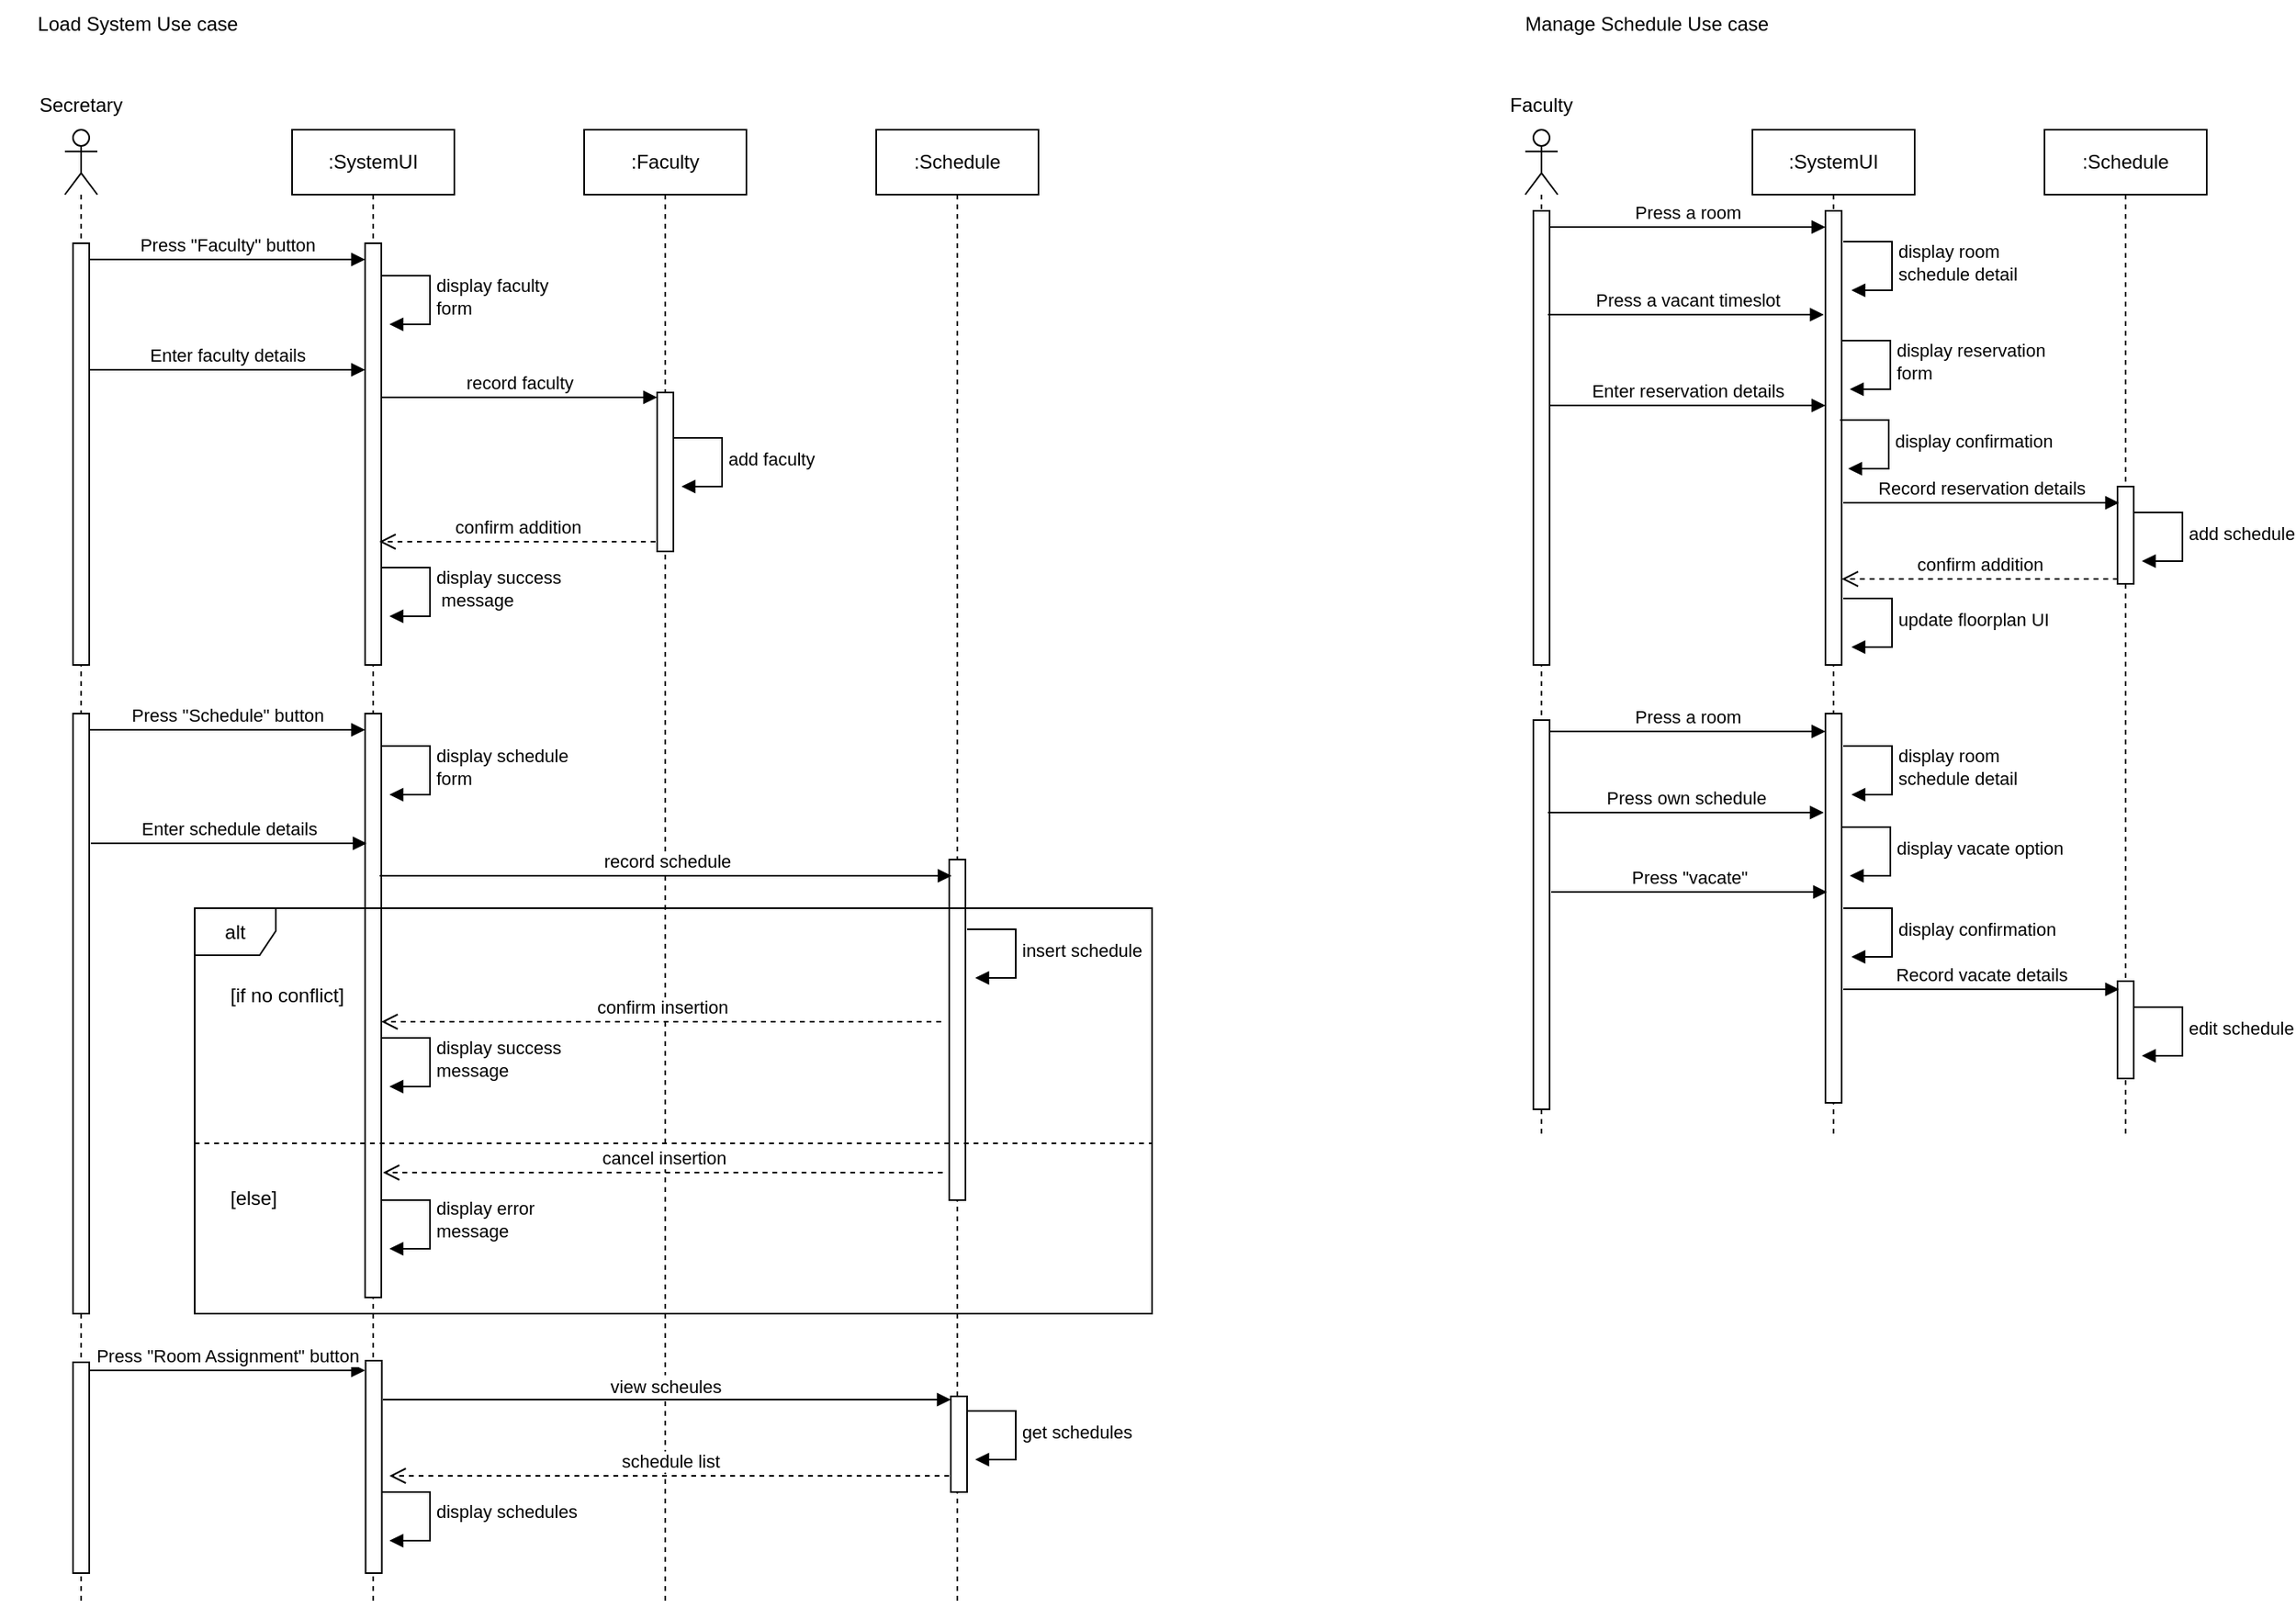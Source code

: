 <mxfile version="22.1.7" type="github">
  <diagram name="Page-1" id="2YBvvXClWsGukQMizWep">
    <mxGraphModel dx="3497" dy="2513" grid="1" gridSize="10" guides="1" tooltips="1" connect="1" arrows="1" fold="1" page="1" pageScale="1" pageWidth="850" pageHeight="1100" math="0" shadow="0">
      <root>
        <mxCell id="0" />
        <mxCell id="1" parent="0" />
        <mxCell id="aM9ryv3xv72pqoxQDRHE-1" value=":SystemUI" style="shape=umlLifeline;perimeter=lifelinePerimeter;whiteSpace=wrap;html=1;container=0;dropTarget=0;collapsible=0;recursiveResize=0;outlineConnect=0;portConstraint=eastwest;newEdgeStyle={&quot;edgeStyle&quot;:&quot;elbowEdgeStyle&quot;,&quot;elbow&quot;:&quot;vertical&quot;,&quot;curved&quot;:0,&quot;rounded&quot;:0};" parent="1" vertex="1">
          <mxGeometry x="40" y="40" width="100" height="910" as="geometry" />
        </mxCell>
        <mxCell id="aM9ryv3xv72pqoxQDRHE-2" value="" style="html=1;points=[];perimeter=orthogonalPerimeter;outlineConnect=0;targetShapes=umlLifeline;portConstraint=eastwest;newEdgeStyle={&quot;edgeStyle&quot;:&quot;elbowEdgeStyle&quot;,&quot;elbow&quot;:&quot;vertical&quot;,&quot;curved&quot;:0,&quot;rounded&quot;:0};" parent="aM9ryv3xv72pqoxQDRHE-1" vertex="1">
          <mxGeometry x="45" y="70" width="10" height="260" as="geometry" />
        </mxCell>
        <mxCell id="9gEgubcHg5lyP-4lnhsK-6" value="display faculty&lt;br&gt;form" style="html=1;align=left;spacingLeft=2;endArrow=block;rounded=0;edgeStyle=orthogonalEdgeStyle;curved=0;rounded=0;" edge="1" parent="aM9ryv3xv72pqoxQDRHE-1">
          <mxGeometry relative="1" as="geometry">
            <mxPoint x="55" y="90" as="sourcePoint" />
            <Array as="points">
              <mxPoint x="85" y="120" />
            </Array>
            <mxPoint x="60" y="120" as="targetPoint" />
          </mxGeometry>
        </mxCell>
        <mxCell id="9gEgubcHg5lyP-4lnhsK-22" value="display success&lt;br&gt;&amp;nbsp;message" style="html=1;align=left;spacingLeft=2;endArrow=block;rounded=0;edgeStyle=orthogonalEdgeStyle;curved=0;rounded=0;" edge="1" parent="aM9ryv3xv72pqoxQDRHE-1">
          <mxGeometry relative="1" as="geometry">
            <mxPoint x="55" y="270" as="sourcePoint" />
            <Array as="points">
              <mxPoint x="85" y="300" />
            </Array>
            <mxPoint x="60" y="300" as="targetPoint" />
          </mxGeometry>
        </mxCell>
        <mxCell id="9gEgubcHg5lyP-4lnhsK-27" value="" style="html=1;points=[];perimeter=orthogonalPerimeter;outlineConnect=0;targetShapes=umlLifeline;portConstraint=eastwest;newEdgeStyle={&quot;edgeStyle&quot;:&quot;elbowEdgeStyle&quot;,&quot;elbow&quot;:&quot;vertical&quot;,&quot;curved&quot;:0,&quot;rounded&quot;:0};" vertex="1" parent="aM9ryv3xv72pqoxQDRHE-1">
          <mxGeometry x="45" y="360" width="10" height="360" as="geometry" />
        </mxCell>
        <mxCell id="9gEgubcHg5lyP-4lnhsK-30" value="display schedule&lt;br&gt;form" style="html=1;align=left;spacingLeft=2;endArrow=block;rounded=0;edgeStyle=orthogonalEdgeStyle;curved=0;rounded=0;" edge="1" parent="aM9ryv3xv72pqoxQDRHE-1">
          <mxGeometry relative="1" as="geometry">
            <mxPoint x="55" y="380" as="sourcePoint" />
            <Array as="points">
              <mxPoint x="85" y="410" />
            </Array>
            <mxPoint x="60" y="410" as="targetPoint" />
          </mxGeometry>
        </mxCell>
        <mxCell id="9gEgubcHg5lyP-4lnhsK-50" value="" style="html=1;points=[[0,0,0,0,5],[0,1,0,0,-5],[1,0,0,0,5],[1,1,0,0,-5]];perimeter=orthogonalPerimeter;outlineConnect=0;targetShapes=umlLifeline;portConstraint=eastwest;newEdgeStyle={&quot;curved&quot;:0,&quot;rounded&quot;:0};" vertex="1" parent="aM9ryv3xv72pqoxQDRHE-1">
          <mxGeometry x="45.31" y="759" width="10" height="131" as="geometry" />
        </mxCell>
        <mxCell id="aM9ryv3xv72pqoxQDRHE-5" value=":Faculty" style="shape=umlLifeline;perimeter=lifelinePerimeter;whiteSpace=wrap;html=1;container=0;dropTarget=0;collapsible=0;recursiveResize=0;outlineConnect=0;portConstraint=eastwest;newEdgeStyle={&quot;edgeStyle&quot;:&quot;elbowEdgeStyle&quot;,&quot;elbow&quot;:&quot;vertical&quot;,&quot;curved&quot;:0,&quot;rounded&quot;:0};" parent="1" vertex="1">
          <mxGeometry x="220" y="40" width="100" height="910" as="geometry" />
        </mxCell>
        <mxCell id="aM9ryv3xv72pqoxQDRHE-6" value="" style="html=1;points=[];perimeter=orthogonalPerimeter;outlineConnect=0;targetShapes=umlLifeline;portConstraint=eastwest;newEdgeStyle={&quot;edgeStyle&quot;:&quot;elbowEdgeStyle&quot;,&quot;elbow&quot;:&quot;vertical&quot;,&quot;curved&quot;:0,&quot;rounded&quot;:0};" parent="aM9ryv3xv72pqoxQDRHE-5" vertex="1">
          <mxGeometry x="45" y="162" width="10" height="98" as="geometry" />
        </mxCell>
        <mxCell id="9gEgubcHg5lyP-4lnhsK-10" value="add faculty" style="html=1;align=left;spacingLeft=2;endArrow=block;rounded=0;edgeStyle=orthogonalEdgeStyle;curved=0;rounded=0;" edge="1" parent="aM9ryv3xv72pqoxQDRHE-5">
          <mxGeometry relative="1" as="geometry">
            <mxPoint x="55" y="190" as="sourcePoint" />
            <Array as="points">
              <mxPoint x="85" y="220" />
            </Array>
            <mxPoint x="60.0" y="220" as="targetPoint" />
          </mxGeometry>
        </mxCell>
        <mxCell id="9gEgubcHg5lyP-4lnhsK-2" value="&amp;nbsp;" style="shape=umlLifeline;perimeter=lifelinePerimeter;whiteSpace=wrap;html=1;container=1;dropTarget=0;collapsible=0;recursiveResize=0;outlineConnect=0;portConstraint=eastwest;newEdgeStyle={&quot;curved&quot;:0,&quot;rounded&quot;:0};participant=umlActor;" vertex="1" parent="1">
          <mxGeometry x="-100" y="40" width="20" height="910" as="geometry" />
        </mxCell>
        <mxCell id="9gEgubcHg5lyP-4lnhsK-23" value="" style="html=1;points=[];perimeter=orthogonalPerimeter;outlineConnect=0;targetShapes=umlLifeline;portConstraint=eastwest;newEdgeStyle={&quot;edgeStyle&quot;:&quot;elbowEdgeStyle&quot;,&quot;elbow&quot;:&quot;vertical&quot;,&quot;curved&quot;:0,&quot;rounded&quot;:0};" vertex="1" parent="9gEgubcHg5lyP-4lnhsK-2">
          <mxGeometry x="5" y="70" width="10" height="260" as="geometry" />
        </mxCell>
        <mxCell id="9gEgubcHg5lyP-4lnhsK-26" value="" style="html=1;points=[];perimeter=orthogonalPerimeter;outlineConnect=0;targetShapes=umlLifeline;portConstraint=eastwest;newEdgeStyle={&quot;edgeStyle&quot;:&quot;elbowEdgeStyle&quot;,&quot;elbow&quot;:&quot;vertical&quot;,&quot;curved&quot;:0,&quot;rounded&quot;:0};" vertex="1" parent="9gEgubcHg5lyP-4lnhsK-2">
          <mxGeometry x="5" y="360" width="10" height="370" as="geometry" />
        </mxCell>
        <mxCell id="9gEgubcHg5lyP-4lnhsK-49" value="" style="html=1;points=[];perimeter=orthogonalPerimeter;outlineConnect=0;targetShapes=umlLifeline;portConstraint=eastwest;newEdgeStyle={&quot;edgeStyle&quot;:&quot;elbowEdgeStyle&quot;,&quot;elbow&quot;:&quot;vertical&quot;,&quot;curved&quot;:0,&quot;rounded&quot;:0};" vertex="1" parent="9gEgubcHg5lyP-4lnhsK-2">
          <mxGeometry x="5" y="760" width="10" height="130" as="geometry" />
        </mxCell>
        <mxCell id="9gEgubcHg5lyP-4lnhsK-3" value="Secretary" style="text;strokeColor=none;align=center;fillColor=none;html=1;verticalAlign=middle;whiteSpace=wrap;rounded=0;" vertex="1" parent="1">
          <mxGeometry x="-120" y="10" width="60" height="30" as="geometry" />
        </mxCell>
        <mxCell id="9gEgubcHg5lyP-4lnhsK-4" value="Press &quot;Faculty&quot; button" style="html=1;verticalAlign=bottom;endArrow=block;edgeStyle=elbowEdgeStyle;elbow=vertical;curved=0;rounded=0;" edge="1" parent="1">
          <mxGeometry relative="1" as="geometry">
            <mxPoint x="-85" y="120" as="sourcePoint" />
            <Array as="points">
              <mxPoint y="120" />
            </Array>
            <mxPoint x="85" y="120" as="targetPoint" />
          </mxGeometry>
        </mxCell>
        <mxCell id="9gEgubcHg5lyP-4lnhsK-7" value="Enter faculty details" style="html=1;verticalAlign=bottom;endArrow=block;edgeStyle=elbowEdgeStyle;elbow=vertical;curved=0;rounded=0;" edge="1" parent="1">
          <mxGeometry relative="1" as="geometry">
            <mxPoint x="-85" y="188" as="sourcePoint" />
            <Array as="points">
              <mxPoint y="188" />
            </Array>
            <mxPoint x="85" y="188" as="targetPoint" />
          </mxGeometry>
        </mxCell>
        <mxCell id="9gEgubcHg5lyP-4lnhsK-8" value="record faculty" style="html=1;verticalAlign=bottom;endArrow=block;edgeStyle=elbowEdgeStyle;elbow=horizontal;curved=0;rounded=0;" edge="1" parent="1">
          <mxGeometry relative="1" as="geometry">
            <mxPoint x="95" y="205" as="sourcePoint" />
            <Array as="points">
              <mxPoint x="180" y="205" />
            </Array>
            <mxPoint x="265" y="205" as="targetPoint" />
            <mxPoint as="offset" />
          </mxGeometry>
        </mxCell>
        <mxCell id="9gEgubcHg5lyP-4lnhsK-15" value=":Schedule" style="shape=umlLifeline;perimeter=lifelinePerimeter;whiteSpace=wrap;html=1;container=0;dropTarget=0;collapsible=0;recursiveResize=0;outlineConnect=0;portConstraint=eastwest;newEdgeStyle={&quot;edgeStyle&quot;:&quot;elbowEdgeStyle&quot;,&quot;elbow&quot;:&quot;vertical&quot;,&quot;curved&quot;:0,&quot;rounded&quot;:0};" vertex="1" parent="1">
          <mxGeometry x="400" y="40" width="100" height="910" as="geometry" />
        </mxCell>
        <mxCell id="9gEgubcHg5lyP-4lnhsK-16" value="" style="html=1;points=[];perimeter=orthogonalPerimeter;outlineConnect=0;targetShapes=umlLifeline;portConstraint=eastwest;newEdgeStyle={&quot;edgeStyle&quot;:&quot;elbowEdgeStyle&quot;,&quot;elbow&quot;:&quot;vertical&quot;,&quot;curved&quot;:0,&quot;rounded&quot;:0};" vertex="1" parent="9gEgubcHg5lyP-4lnhsK-15">
          <mxGeometry x="45" y="450" width="10" height="210" as="geometry" />
        </mxCell>
        <mxCell id="9gEgubcHg5lyP-4lnhsK-35" value="insert schedule" style="html=1;align=left;spacingLeft=2;endArrow=block;rounded=0;edgeStyle=orthogonalEdgeStyle;curved=0;rounded=0;" edge="1" parent="9gEgubcHg5lyP-4lnhsK-15">
          <mxGeometry relative="1" as="geometry">
            <mxPoint x="56" y="493" as="sourcePoint" />
            <Array as="points">
              <mxPoint x="86" y="523" />
            </Array>
            <mxPoint x="61" y="523.0" as="targetPoint" />
          </mxGeometry>
        </mxCell>
        <mxCell id="9gEgubcHg5lyP-4lnhsK-52" value="" style="html=1;points=[[0,0,0,0,5],[0,1,0,0,-5],[1,0,0,0,5],[1,1,0,0,-5]];perimeter=orthogonalPerimeter;outlineConnect=0;targetShapes=umlLifeline;portConstraint=eastwest;newEdgeStyle={&quot;curved&quot;:0,&quot;rounded&quot;:0};" vertex="1" parent="9gEgubcHg5lyP-4lnhsK-15">
          <mxGeometry x="46" y="781" width="10" height="59" as="geometry" />
        </mxCell>
        <mxCell id="9gEgubcHg5lyP-4lnhsK-56" value="get schedules" style="html=1;align=left;spacingLeft=2;endArrow=block;rounded=0;edgeStyle=orthogonalEdgeStyle;curved=0;rounded=0;" edge="1" parent="9gEgubcHg5lyP-4lnhsK-15">
          <mxGeometry relative="1" as="geometry">
            <mxPoint x="56" y="790" as="sourcePoint" />
            <Array as="points">
              <mxPoint x="86" y="820" />
            </Array>
            <mxPoint x="61" y="820" as="targetPoint" />
          </mxGeometry>
        </mxCell>
        <mxCell id="9gEgubcHg5lyP-4lnhsK-20" value="confirm addition" style="html=1;verticalAlign=bottom;endArrow=open;dashed=1;endSize=8;curved=0;rounded=0;" edge="1" parent="1">
          <mxGeometry relative="1" as="geometry">
            <mxPoint x="264" y="294" as="sourcePoint" />
            <mxPoint x="93.759" y="294" as="targetPoint" />
          </mxGeometry>
        </mxCell>
        <mxCell id="9gEgubcHg5lyP-4lnhsK-28" value="Press &quot;Schedule&quot; button" style="html=1;verticalAlign=bottom;endArrow=block;edgeStyle=elbowEdgeStyle;elbow=vertical;curved=0;rounded=0;" edge="1" parent="1">
          <mxGeometry relative="1" as="geometry">
            <mxPoint x="-85" y="410" as="sourcePoint" />
            <Array as="points">
              <mxPoint y="410" />
            </Array>
            <mxPoint x="85" y="410" as="targetPoint" />
          </mxGeometry>
        </mxCell>
        <mxCell id="9gEgubcHg5lyP-4lnhsK-31" value="Enter schedule details" style="html=1;verticalAlign=bottom;endArrow=block;edgeStyle=elbowEdgeStyle;elbow=vertical;curved=0;rounded=0;" edge="1" parent="1">
          <mxGeometry relative="1" as="geometry">
            <mxPoint x="-84" y="480" as="sourcePoint" />
            <Array as="points">
              <mxPoint x="1" y="480" />
            </Array>
            <mxPoint x="86" y="480" as="targetPoint" />
          </mxGeometry>
        </mxCell>
        <mxCell id="9gEgubcHg5lyP-4lnhsK-33" value="record schedule" style="html=1;verticalAlign=bottom;endArrow=block;edgeStyle=elbowEdgeStyle;elbow=horizontal;curved=0;rounded=0;" edge="1" parent="1">
          <mxGeometry relative="1" as="geometry">
            <mxPoint x="94" y="500" as="sourcePoint" />
            <Array as="points">
              <mxPoint x="179" y="500" />
            </Array>
            <mxPoint x="446.5" y="500" as="targetPoint" />
            <mxPoint as="offset" />
          </mxGeometry>
        </mxCell>
        <mxCell id="9gEgubcHg5lyP-4lnhsK-36" value="alt" style="shape=umlFrame;whiteSpace=wrap;html=1;pointerEvents=0;recursiveResize=0;container=1;collapsible=0;width=50;height=29;" vertex="1" parent="1">
          <mxGeometry x="-20" y="520" width="590" height="250" as="geometry" />
        </mxCell>
        <mxCell id="9gEgubcHg5lyP-4lnhsK-37" value="[if no conflict]" style="text;html=1;" vertex="1" parent="9gEgubcHg5lyP-4lnhsK-36">
          <mxGeometry width="100" height="20" relative="1" as="geometry">
            <mxPoint x="20" y="40" as="offset" />
          </mxGeometry>
        </mxCell>
        <mxCell id="9gEgubcHg5lyP-4lnhsK-38" value="[else]" style="line;strokeWidth=1;dashed=1;labelPosition=center;verticalLabelPosition=bottom;align=left;verticalAlign=top;spacingLeft=20;spacingTop=15;html=1;whiteSpace=wrap;" vertex="1" parent="9gEgubcHg5lyP-4lnhsK-36">
          <mxGeometry y="140" width="590" height="10" as="geometry" />
        </mxCell>
        <mxCell id="9gEgubcHg5lyP-4lnhsK-39" value="confirm insertion" style="html=1;verticalAlign=bottom;endArrow=open;dashed=1;endSize=8;curved=0;rounded=0;" edge="1" parent="9gEgubcHg5lyP-4lnhsK-36" target="9gEgubcHg5lyP-4lnhsK-27">
          <mxGeometry relative="1" as="geometry">
            <mxPoint x="460" y="70" as="sourcePoint" />
            <mxPoint x="380" y="70" as="targetPoint" />
          </mxGeometry>
        </mxCell>
        <mxCell id="9gEgubcHg5lyP-4lnhsK-41" value="display success&lt;br&gt;message" style="html=1;align=left;spacingLeft=2;endArrow=block;rounded=0;edgeStyle=orthogonalEdgeStyle;curved=0;rounded=0;" edge="1" parent="9gEgubcHg5lyP-4lnhsK-36">
          <mxGeometry relative="1" as="geometry">
            <mxPoint x="115" y="80" as="sourcePoint" />
            <Array as="points">
              <mxPoint x="145" y="110" />
            </Array>
            <mxPoint x="120" y="110" as="targetPoint" />
          </mxGeometry>
        </mxCell>
        <mxCell id="9gEgubcHg5lyP-4lnhsK-46" value="display error&lt;br&gt;message" style="html=1;align=left;spacingLeft=2;endArrow=block;rounded=0;edgeStyle=orthogonalEdgeStyle;curved=0;rounded=0;" edge="1" parent="9gEgubcHg5lyP-4lnhsK-36">
          <mxGeometry relative="1" as="geometry">
            <mxPoint x="115" y="180.04" as="sourcePoint" />
            <Array as="points">
              <mxPoint x="145" y="210.04" />
            </Array>
            <mxPoint x="120" y="210" as="targetPoint" />
          </mxGeometry>
        </mxCell>
        <mxCell id="9gEgubcHg5lyP-4lnhsK-57" value="cancel insertion" style="html=1;verticalAlign=bottom;endArrow=open;dashed=1;endSize=8;curved=0;rounded=0;" edge="1" parent="9gEgubcHg5lyP-4lnhsK-36">
          <mxGeometry relative="1" as="geometry">
            <mxPoint x="461" y="163" as="sourcePoint" />
            <mxPoint x="116" y="163" as="targetPoint" />
          </mxGeometry>
        </mxCell>
        <mxCell id="9gEgubcHg5lyP-4lnhsK-48" value="Press &quot;Room Assignment&quot; button" style="html=1;verticalAlign=bottom;endArrow=block;edgeStyle=elbowEdgeStyle;elbow=horizontal;curved=0;rounded=0;" edge="1" parent="1">
          <mxGeometry relative="1" as="geometry">
            <mxPoint x="-85" y="805" as="sourcePoint" />
            <Array as="points">
              <mxPoint y="805" />
            </Array>
            <mxPoint x="85" y="805" as="targetPoint" />
          </mxGeometry>
        </mxCell>
        <mxCell id="9gEgubcHg5lyP-4lnhsK-51" value="&amp;nbsp; &amp;nbsp;" style="html=1;verticalAlign=bottom;endArrow=block;edgeStyle=elbowEdgeStyle;elbow=horizontal;curved=0;rounded=0;" edge="1" parent="1" target="9gEgubcHg5lyP-4lnhsK-52">
          <mxGeometry relative="1" as="geometry">
            <mxPoint x="96" y="823" as="sourcePoint" />
            <Array as="points">
              <mxPoint x="181" y="823" />
            </Array>
            <mxPoint x="440" y="820" as="targetPoint" />
          </mxGeometry>
        </mxCell>
        <mxCell id="9gEgubcHg5lyP-4lnhsK-58" value="view scheules" style="edgeLabel;html=1;align=center;verticalAlign=middle;resizable=0;points=[];" vertex="1" connectable="0" parent="9gEgubcHg5lyP-4lnhsK-51">
          <mxGeometry x="-0.078" y="-2" relative="1" as="geometry">
            <mxPoint x="12" y="-10" as="offset" />
          </mxGeometry>
        </mxCell>
        <mxCell id="9gEgubcHg5lyP-4lnhsK-59" value="schedule list" style="html=1;verticalAlign=bottom;endArrow=open;dashed=1;endSize=8;curved=0;rounded=0;" edge="1" parent="1">
          <mxGeometry relative="1" as="geometry">
            <mxPoint x="445" y="870" as="sourcePoint" />
            <mxPoint x="100" y="870" as="targetPoint" />
          </mxGeometry>
        </mxCell>
        <mxCell id="9gEgubcHg5lyP-4lnhsK-60" value="display schedules" style="html=1;align=left;spacingLeft=2;endArrow=block;rounded=0;edgeStyle=orthogonalEdgeStyle;curved=0;rounded=0;" edge="1" parent="1">
          <mxGeometry relative="1" as="geometry">
            <mxPoint x="95" y="880.04" as="sourcePoint" />
            <Array as="points">
              <mxPoint x="125" y="910.04" />
            </Array>
            <mxPoint x="100" y="910" as="targetPoint" />
          </mxGeometry>
        </mxCell>
        <mxCell id="9gEgubcHg5lyP-4lnhsK-61" value="&amp;nbsp;" style="text;strokeColor=none;align=center;fillColor=none;html=1;verticalAlign=middle;whiteSpace=wrap;rounded=0;" vertex="1" parent="1">
          <mxGeometry x="120" y="170" width="60" height="30" as="geometry" />
        </mxCell>
        <mxCell id="9gEgubcHg5lyP-4lnhsK-62" value="Load System Use case" style="text;strokeColor=none;align=center;fillColor=none;html=1;verticalAlign=middle;whiteSpace=wrap;rounded=0;" vertex="1" parent="1">
          <mxGeometry x="-140" y="-40" width="170" height="30" as="geometry" />
        </mxCell>
        <mxCell id="9gEgubcHg5lyP-4lnhsK-64" value="" style="shape=umlLifeline;perimeter=lifelinePerimeter;whiteSpace=wrap;html=1;container=1;dropTarget=0;collapsible=0;recursiveResize=0;outlineConnect=0;portConstraint=eastwest;newEdgeStyle={&quot;curved&quot;:0,&quot;rounded&quot;:0};participant=umlActor;" vertex="1" parent="1">
          <mxGeometry x="800" y="40" width="20" height="620" as="geometry" />
        </mxCell>
        <mxCell id="9gEgubcHg5lyP-4lnhsK-67" value="" style="html=1;points=[];perimeter=orthogonalPerimeter;outlineConnect=0;targetShapes=umlLifeline;portConstraint=eastwest;newEdgeStyle={&quot;edgeStyle&quot;:&quot;elbowEdgeStyle&quot;,&quot;elbow&quot;:&quot;vertical&quot;,&quot;curved&quot;:0,&quot;rounded&quot;:0};" vertex="1" parent="9gEgubcHg5lyP-4lnhsK-64">
          <mxGeometry x="5" y="50" width="10" height="280" as="geometry" />
        </mxCell>
        <mxCell id="9gEgubcHg5lyP-4lnhsK-65" value=":SystemUI" style="shape=umlLifeline;perimeter=lifelinePerimeter;whiteSpace=wrap;html=1;container=1;dropTarget=0;collapsible=0;recursiveResize=0;outlineConnect=0;portConstraint=eastwest;newEdgeStyle={&quot;curved&quot;:0,&quot;rounded&quot;:0};" vertex="1" parent="1">
          <mxGeometry x="940" y="40" width="100" height="620" as="geometry" />
        </mxCell>
        <mxCell id="9gEgubcHg5lyP-4lnhsK-68" value="" style="html=1;points=[];perimeter=orthogonalPerimeter;outlineConnect=0;targetShapes=umlLifeline;portConstraint=eastwest;newEdgeStyle={&quot;edgeStyle&quot;:&quot;elbowEdgeStyle&quot;,&quot;elbow&quot;:&quot;vertical&quot;,&quot;curved&quot;:0,&quot;rounded&quot;:0};" vertex="1" parent="9gEgubcHg5lyP-4lnhsK-65">
          <mxGeometry x="45" y="50" width="10" height="280" as="geometry" />
        </mxCell>
        <mxCell id="9gEgubcHg5lyP-4lnhsK-90" value="" style="html=1;points=[];perimeter=orthogonalPerimeter;outlineConnect=0;targetShapes=umlLifeline;portConstraint=eastwest;newEdgeStyle={&quot;edgeStyle&quot;:&quot;elbowEdgeStyle&quot;,&quot;elbow&quot;:&quot;vertical&quot;,&quot;curved&quot;:0,&quot;rounded&quot;:0};" vertex="1" parent="9gEgubcHg5lyP-4lnhsK-65">
          <mxGeometry x="-135" y="364" width="10" height="240" as="geometry" />
        </mxCell>
        <mxCell id="9gEgubcHg5lyP-4lnhsK-94" value="" style="html=1;points=[];perimeter=orthogonalPerimeter;outlineConnect=0;targetShapes=umlLifeline;portConstraint=eastwest;newEdgeStyle={&quot;edgeStyle&quot;:&quot;elbowEdgeStyle&quot;,&quot;elbow&quot;:&quot;vertical&quot;,&quot;curved&quot;:0,&quot;rounded&quot;:0};" vertex="1" parent="9gEgubcHg5lyP-4lnhsK-65">
          <mxGeometry x="45" y="360" width="10" height="240" as="geometry" />
        </mxCell>
        <mxCell id="9gEgubcHg5lyP-4lnhsK-91" value="Press a room" style="html=1;verticalAlign=bottom;endArrow=block;edgeStyle=elbowEdgeStyle;elbow=vertical;curved=0;rounded=0;" edge="1" parent="9gEgubcHg5lyP-4lnhsK-65">
          <mxGeometry relative="1" as="geometry">
            <mxPoint x="-125" y="371" as="sourcePoint" />
            <Array as="points">
              <mxPoint x="-40" y="371" />
            </Array>
            <mxPoint x="45" y="371" as="targetPoint" />
            <mxPoint as="offset" />
          </mxGeometry>
        </mxCell>
        <mxCell id="9gEgubcHg5lyP-4lnhsK-92" value="display room&lt;br&gt;schedule detail" style="html=1;align=left;spacingLeft=2;endArrow=block;rounded=0;edgeStyle=orthogonalEdgeStyle;curved=0;rounded=0;" edge="1" parent="9gEgubcHg5lyP-4lnhsK-65">
          <mxGeometry relative="1" as="geometry">
            <mxPoint x="56" y="380" as="sourcePoint" />
            <Array as="points">
              <mxPoint x="86" y="410" />
            </Array>
            <mxPoint x="61.0" y="410" as="targetPoint" />
          </mxGeometry>
        </mxCell>
        <mxCell id="9gEgubcHg5lyP-4lnhsK-93" value="Press own schedule" style="html=1;verticalAlign=bottom;endArrow=block;edgeStyle=elbowEdgeStyle;elbow=vertical;curved=0;rounded=0;" edge="1" parent="9gEgubcHg5lyP-4lnhsK-65">
          <mxGeometry x="0.002" relative="1" as="geometry">
            <mxPoint x="-126" y="421" as="sourcePoint" />
            <Array as="points">
              <mxPoint x="-41" y="421" />
            </Array>
            <mxPoint x="44" y="421" as="targetPoint" />
            <mxPoint as="offset" />
          </mxGeometry>
        </mxCell>
        <mxCell id="9gEgubcHg5lyP-4lnhsK-95" value="display vacate option" style="html=1;align=left;spacingLeft=2;endArrow=block;rounded=0;edgeStyle=orthogonalEdgeStyle;curved=0;rounded=0;" edge="1" parent="9gEgubcHg5lyP-4lnhsK-65">
          <mxGeometry relative="1" as="geometry">
            <mxPoint x="55" y="430" as="sourcePoint" />
            <Array as="points">
              <mxPoint x="85" y="460" />
            </Array>
            <mxPoint x="60.0" y="460" as="targetPoint" />
          </mxGeometry>
        </mxCell>
        <mxCell id="9gEgubcHg5lyP-4lnhsK-66" value="Press a room" style="html=1;verticalAlign=bottom;endArrow=block;edgeStyle=elbowEdgeStyle;elbow=vertical;curved=0;rounded=0;" edge="1" parent="1">
          <mxGeometry relative="1" as="geometry">
            <mxPoint x="815" y="100" as="sourcePoint" />
            <Array as="points">
              <mxPoint x="900" y="100" />
            </Array>
            <mxPoint x="985" y="100" as="targetPoint" />
            <mxPoint as="offset" />
          </mxGeometry>
        </mxCell>
        <mxCell id="9gEgubcHg5lyP-4lnhsK-69" value="display room&lt;br&gt;schedule detail" style="html=1;align=left;spacingLeft=2;endArrow=block;rounded=0;edgeStyle=orthogonalEdgeStyle;curved=0;rounded=0;" edge="1" parent="1">
          <mxGeometry relative="1" as="geometry">
            <mxPoint x="996" y="109" as="sourcePoint" />
            <Array as="points">
              <mxPoint x="1026" y="139" />
            </Array>
            <mxPoint x="1001.0" y="139" as="targetPoint" />
          </mxGeometry>
        </mxCell>
        <mxCell id="9gEgubcHg5lyP-4lnhsK-75" value=":Schedule" style="shape=umlLifeline;perimeter=lifelinePerimeter;whiteSpace=wrap;html=1;container=1;dropTarget=0;collapsible=0;recursiveResize=0;outlineConnect=0;portConstraint=eastwest;newEdgeStyle={&quot;curved&quot;:0,&quot;rounded&quot;:0};" vertex="1" parent="1">
          <mxGeometry x="1120" y="40" width="100" height="620" as="geometry" />
        </mxCell>
        <mxCell id="9gEgubcHg5lyP-4lnhsK-77" value="" style="html=1;points=[];perimeter=orthogonalPerimeter;outlineConnect=0;targetShapes=umlLifeline;portConstraint=eastwest;newEdgeStyle={&quot;edgeStyle&quot;:&quot;elbowEdgeStyle&quot;,&quot;elbow&quot;:&quot;vertical&quot;,&quot;curved&quot;:0,&quot;rounded&quot;:0};" vertex="1" parent="9gEgubcHg5lyP-4lnhsK-75">
          <mxGeometry x="45" y="220" width="10" height="60" as="geometry" />
        </mxCell>
        <mxCell id="9gEgubcHg5lyP-4lnhsK-102" value="" style="html=1;points=[];perimeter=orthogonalPerimeter;outlineConnect=0;targetShapes=umlLifeline;portConstraint=eastwest;newEdgeStyle={&quot;edgeStyle&quot;:&quot;elbowEdgeStyle&quot;,&quot;elbow&quot;:&quot;vertical&quot;,&quot;curved&quot;:0,&quot;rounded&quot;:0};" vertex="1" parent="9gEgubcHg5lyP-4lnhsK-75">
          <mxGeometry x="45" y="525" width="10" height="60" as="geometry" />
        </mxCell>
        <mxCell id="9gEgubcHg5lyP-4lnhsK-103" value="edit schedule" style="html=1;align=left;spacingLeft=2;endArrow=block;rounded=0;edgeStyle=orthogonalEdgeStyle;curved=0;rounded=0;" edge="1" parent="9gEgubcHg5lyP-4lnhsK-75">
          <mxGeometry relative="1" as="geometry">
            <mxPoint x="55" y="541" as="sourcePoint" />
            <Array as="points">
              <mxPoint x="85" y="571" />
            </Array>
            <mxPoint x="60.0" y="571" as="targetPoint" />
          </mxGeometry>
        </mxCell>
        <mxCell id="9gEgubcHg5lyP-4lnhsK-76" value="Press a vacant timeslot" style="html=1;verticalAlign=bottom;endArrow=block;edgeStyle=elbowEdgeStyle;elbow=vertical;curved=0;rounded=0;" edge="1" parent="1">
          <mxGeometry x="0.012" relative="1" as="geometry">
            <mxPoint x="814" y="154" as="sourcePoint" />
            <Array as="points">
              <mxPoint x="899" y="154" />
            </Array>
            <mxPoint x="984" y="154" as="targetPoint" />
            <mxPoint as="offset" />
          </mxGeometry>
        </mxCell>
        <mxCell id="9gEgubcHg5lyP-4lnhsK-78" value="display reservation&lt;br&gt;form" style="html=1;align=left;spacingLeft=2;endArrow=block;rounded=0;edgeStyle=orthogonalEdgeStyle;curved=0;rounded=0;" edge="1" parent="1">
          <mxGeometry relative="1" as="geometry">
            <mxPoint x="995" y="170" as="sourcePoint" />
            <Array as="points">
              <mxPoint x="1025" y="200" />
            </Array>
            <mxPoint x="1000.0" y="200" as="targetPoint" />
          </mxGeometry>
        </mxCell>
        <mxCell id="9gEgubcHg5lyP-4lnhsK-79" value="Enter reservation details" style="html=1;verticalAlign=bottom;endArrow=block;edgeStyle=elbowEdgeStyle;elbow=vertical;curved=0;rounded=0;" edge="1" parent="1">
          <mxGeometry x="0.002" relative="1" as="geometry">
            <mxPoint x="815" y="210" as="sourcePoint" />
            <Array as="points">
              <mxPoint x="900" y="210" />
            </Array>
            <mxPoint x="985" y="210" as="targetPoint" />
            <mxPoint as="offset" />
          </mxGeometry>
        </mxCell>
        <mxCell id="9gEgubcHg5lyP-4lnhsK-83" value="Record reservation details" style="html=1;verticalAlign=bottom;endArrow=block;edgeStyle=elbowEdgeStyle;elbow=vertical;curved=0;rounded=0;" edge="1" parent="1">
          <mxGeometry x="0.002" relative="1" as="geometry">
            <mxPoint x="996" y="270.001" as="sourcePoint" />
            <Array as="points">
              <mxPoint x="1081" y="270.001" />
            </Array>
            <mxPoint x="1166" y="270.001" as="targetPoint" />
            <mxPoint as="offset" />
          </mxGeometry>
        </mxCell>
        <mxCell id="9gEgubcHg5lyP-4lnhsK-85" value="add schedule" style="html=1;align=left;spacingLeft=2;endArrow=block;rounded=0;edgeStyle=orthogonalEdgeStyle;curved=0;rounded=0;" edge="1" parent="1">
          <mxGeometry relative="1" as="geometry">
            <mxPoint x="1175" y="276" as="sourcePoint" />
            <Array as="points">
              <mxPoint x="1205" y="306" />
            </Array>
            <mxPoint x="1180.0" y="306" as="targetPoint" />
          </mxGeometry>
        </mxCell>
        <mxCell id="9gEgubcHg5lyP-4lnhsK-88" value="display confirmation" style="html=1;align=left;spacingLeft=2;endArrow=block;rounded=0;edgeStyle=orthogonalEdgeStyle;curved=0;rounded=0;" edge="1" parent="1">
          <mxGeometry relative="1" as="geometry">
            <mxPoint x="994" y="219" as="sourcePoint" />
            <Array as="points">
              <mxPoint x="1024" y="249" />
            </Array>
            <mxPoint x="999.0" y="249" as="targetPoint" />
          </mxGeometry>
        </mxCell>
        <mxCell id="9gEgubcHg5lyP-4lnhsK-89" value="Manage Schedule Use case" style="text;strokeColor=none;align=center;fillColor=none;html=1;verticalAlign=middle;whiteSpace=wrap;rounded=0;" vertex="1" parent="1">
          <mxGeometry x="790" y="-40" width="170" height="30" as="geometry" />
        </mxCell>
        <mxCell id="9gEgubcHg5lyP-4lnhsK-96" value="confirm addition" style="html=1;verticalAlign=bottom;endArrow=open;dashed=1;endSize=8;curved=0;rounded=0;" edge="1" parent="1">
          <mxGeometry relative="1" as="geometry">
            <mxPoint x="1165.24" y="317" as="sourcePoint" />
            <mxPoint x="994.999" y="317" as="targetPoint" />
          </mxGeometry>
        </mxCell>
        <mxCell id="9gEgubcHg5lyP-4lnhsK-97" value="update floorplan UI" style="html=1;align=left;spacingLeft=2;endArrow=block;rounded=0;edgeStyle=orthogonalEdgeStyle;curved=0;rounded=0;" edge="1" parent="1">
          <mxGeometry relative="1" as="geometry">
            <mxPoint x="996" y="329" as="sourcePoint" />
            <Array as="points">
              <mxPoint x="1026" y="359" />
            </Array>
            <mxPoint x="1001.0" y="359" as="targetPoint" />
          </mxGeometry>
        </mxCell>
        <mxCell id="9gEgubcHg5lyP-4lnhsK-98" value="Faculty" style="text;strokeColor=none;align=center;fillColor=none;html=1;verticalAlign=middle;whiteSpace=wrap;rounded=0;" vertex="1" parent="1">
          <mxGeometry x="780" y="10" width="60" height="30" as="geometry" />
        </mxCell>
        <mxCell id="9gEgubcHg5lyP-4lnhsK-99" value="Press &quot;vacate&quot;" style="html=1;verticalAlign=bottom;endArrow=block;edgeStyle=elbowEdgeStyle;elbow=vertical;curved=0;rounded=0;" edge="1" parent="1">
          <mxGeometry x="0.002" relative="1" as="geometry">
            <mxPoint x="816" y="510" as="sourcePoint" />
            <Array as="points">
              <mxPoint x="901" y="510" />
            </Array>
            <mxPoint x="986" y="510" as="targetPoint" />
            <mxPoint as="offset" />
          </mxGeometry>
        </mxCell>
        <mxCell id="9gEgubcHg5lyP-4lnhsK-100" value="display confirmation" style="html=1;align=left;spacingLeft=2;endArrow=block;rounded=0;edgeStyle=orthogonalEdgeStyle;curved=0;rounded=0;" edge="1" parent="1">
          <mxGeometry relative="1" as="geometry">
            <mxPoint x="996" y="520" as="sourcePoint" />
            <Array as="points">
              <mxPoint x="1026" y="550" />
            </Array>
            <mxPoint x="1001.0" y="550" as="targetPoint" />
          </mxGeometry>
        </mxCell>
        <mxCell id="9gEgubcHg5lyP-4lnhsK-101" value="Record vacate details" style="html=1;verticalAlign=bottom;endArrow=block;edgeStyle=elbowEdgeStyle;elbow=vertical;curved=0;rounded=0;" edge="1" parent="1">
          <mxGeometry x="0.002" relative="1" as="geometry">
            <mxPoint x="996" y="570.001" as="sourcePoint" />
            <Array as="points">
              <mxPoint x="1081" y="570.001" />
            </Array>
            <mxPoint x="1166" y="570.001" as="targetPoint" />
            <mxPoint as="offset" />
          </mxGeometry>
        </mxCell>
      </root>
    </mxGraphModel>
  </diagram>
</mxfile>
